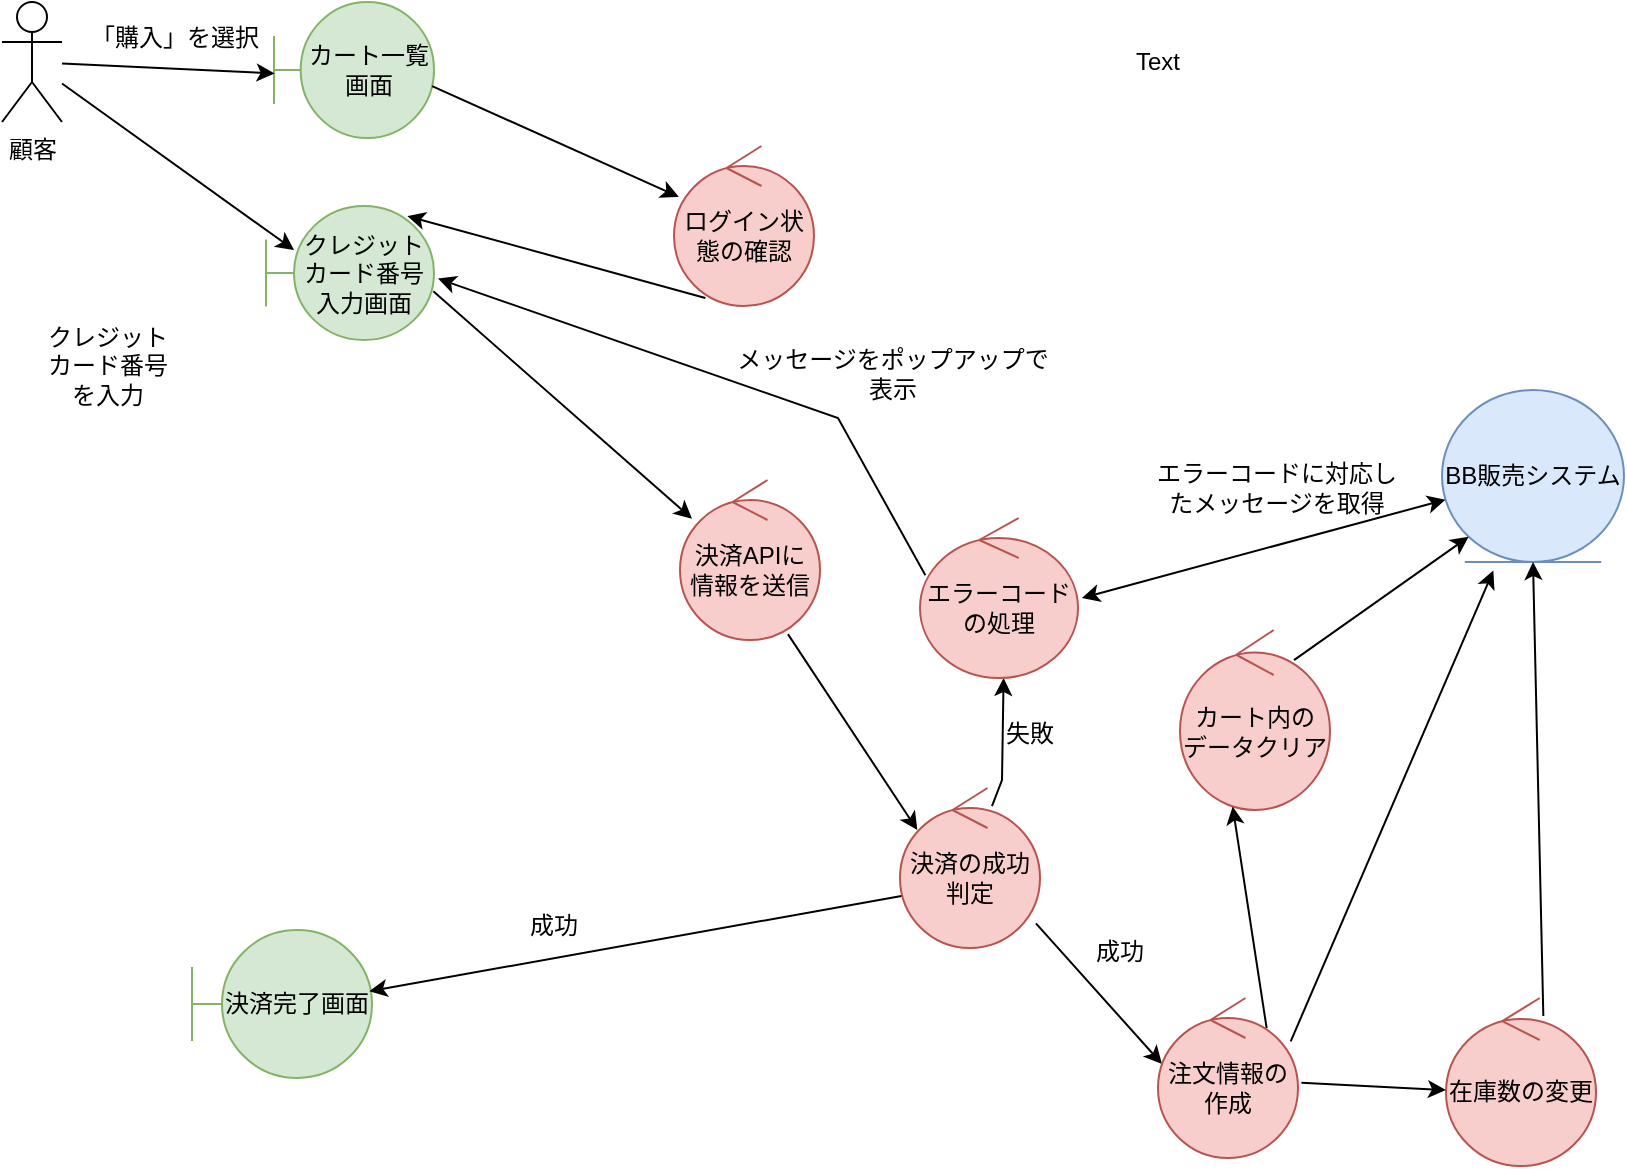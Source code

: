 <mxfile>
    <diagram name="ページ1" id="lOJqmfj-AF2IGyaFZty9">
        <mxGraphModel dx="816" dy="419" grid="0" gridSize="10" guides="1" tooltips="1" connect="1" arrows="1" fold="1" page="1" pageScale="1" pageWidth="827" pageHeight="1169" math="0" shadow="0">
            <root>
                <mxCell id="0"/>
                <mxCell id="1" parent="0"/>
                <mxCell id="XFLWg0oDXKJBOEz6R7yy-1" value="顧客" style="shape=umlActor;verticalLabelPosition=bottom;verticalAlign=top;html=1;outlineConnect=0;" parent="1" vertex="1">
                    <mxGeometry x="71" y="61" width="30" height="60" as="geometry"/>
                </mxCell>
                <mxCell id="XFLWg0oDXKJBOEz6R7yy-2" value="カート一覧画面" style="shape=umlBoundary;whiteSpace=wrap;html=1;fillColor=#d5e8d4;strokeColor=#82b366;" parent="1" vertex="1">
                    <mxGeometry x="207" y="61" width="80" height="68" as="geometry"/>
                </mxCell>
                <mxCell id="XFLWg0oDXKJBOEz6R7yy-3" value="" style="endArrow=classic;html=1;rounded=0;entryX=0.004;entryY=0.525;entryDx=0;entryDy=0;entryPerimeter=0;" parent="1" source="XFLWg0oDXKJBOEz6R7yy-1" target="XFLWg0oDXKJBOEz6R7yy-2" edge="1">
                    <mxGeometry width="50" height="50" relative="1" as="geometry">
                        <mxPoint x="373" y="288" as="sourcePoint"/>
                        <mxPoint x="423" y="238" as="targetPoint"/>
                    </mxGeometry>
                </mxCell>
                <mxCell id="XFLWg0oDXKJBOEz6R7yy-4" value="" style="endArrow=classic;html=1;rounded=0;exitX=0.988;exitY=0.618;exitDx=0;exitDy=0;exitPerimeter=0;" parent="1" source="XFLWg0oDXKJBOEz6R7yy-2" target="XFLWg0oDXKJBOEz6R7yy-5" edge="1">
                    <mxGeometry width="50" height="50" relative="1" as="geometry">
                        <mxPoint x="373" y="288" as="sourcePoint"/>
                        <mxPoint x="441" y="131" as="targetPoint"/>
                    </mxGeometry>
                </mxCell>
                <mxCell id="XFLWg0oDXKJBOEz6R7yy-5" value="ログイン状態の確認" style="ellipse;shape=umlControl;whiteSpace=wrap;html=1;fillColor=#f8cecc;strokeColor=#b85450;" parent="1" vertex="1">
                    <mxGeometry x="407" y="133" width="70" height="80" as="geometry"/>
                </mxCell>
                <mxCell id="XFLWg0oDXKJBOEz6R7yy-8" value="「購入」を選択" style="text;html=1;align=center;verticalAlign=middle;whiteSpace=wrap;rounded=0;" parent="1" vertex="1">
                    <mxGeometry x="112" y="64" width="91" height="30" as="geometry"/>
                </mxCell>
                <mxCell id="XFLWg0oDXKJBOEz6R7yy-13" value="クレジットカード番号入力画面" style="shape=umlBoundary;whiteSpace=wrap;html=1;fillColor=#d5e8d4;strokeColor=#82b366;" parent="1" vertex="1">
                    <mxGeometry x="203" y="163" width="84" height="67" as="geometry"/>
                </mxCell>
                <mxCell id="XFLWg0oDXKJBOEz6R7yy-14" value="" style="endArrow=classic;html=1;rounded=0;exitX=0.224;exitY=0.95;exitDx=0;exitDy=0;exitPerimeter=0;entryX=0.841;entryY=0.075;entryDx=0;entryDy=0;entryPerimeter=0;" parent="1" source="XFLWg0oDXKJBOEz6R7yy-5" target="XFLWg0oDXKJBOEz6R7yy-13" edge="1">
                    <mxGeometry width="50" height="50" relative="1" as="geometry">
                        <mxPoint x="373" y="288" as="sourcePoint"/>
                        <mxPoint x="423" y="238" as="targetPoint"/>
                    </mxGeometry>
                </mxCell>
                <mxCell id="XFLWg0oDXKJBOEz6R7yy-15" value="" style="endArrow=classic;html=1;rounded=0;entryX=0.167;entryY=0.328;entryDx=0;entryDy=0;entryPerimeter=0;" parent="1" source="XFLWg0oDXKJBOEz6R7yy-1" target="XFLWg0oDXKJBOEz6R7yy-13" edge="1">
                    <mxGeometry width="50" height="50" relative="1" as="geometry">
                        <mxPoint x="373" y="288" as="sourcePoint"/>
                        <mxPoint x="423" y="238" as="targetPoint"/>
                    </mxGeometry>
                </mxCell>
                <mxCell id="XFLWg0oDXKJBOEz6R7yy-17" value="決済APIに&lt;div&gt;情報を送信&lt;/div&gt;" style="ellipse;shape=umlControl;whiteSpace=wrap;html=1;fillColor=#f8cecc;strokeColor=#b85450;" parent="1" vertex="1">
                    <mxGeometry x="410" y="300" width="70" height="80" as="geometry"/>
                </mxCell>
                <mxCell id="XFLWg0oDXKJBOEz6R7yy-21" value="" style="endArrow=classic;html=1;rounded=0;exitX=0.996;exitY=0.637;exitDx=0;exitDy=0;exitPerimeter=0;entryX=0.086;entryY=0.242;entryDx=0;entryDy=0;entryPerimeter=0;" parent="1" source="XFLWg0oDXKJBOEz6R7yy-13" target="XFLWg0oDXKJBOEz6R7yy-17" edge="1">
                    <mxGeometry width="50" height="50" relative="1" as="geometry">
                        <mxPoint x="373" y="287" as="sourcePoint"/>
                        <mxPoint x="408" y="386" as="targetPoint"/>
                    </mxGeometry>
                </mxCell>
                <mxCell id="XFLWg0oDXKJBOEz6R7yy-22" value="クレジットカード番号を入力&lt;div&gt;&lt;br&gt;&lt;/div&gt;" style="text;html=1;align=center;verticalAlign=middle;whiteSpace=wrap;rounded=0;" parent="1" vertex="1">
                    <mxGeometry x="89" y="238" width="70" height="24" as="geometry"/>
                </mxCell>
                <mxCell id="XFLWg0oDXKJBOEz6R7yy-23" value="" style="endArrow=classic;html=1;rounded=0;exitX=0.771;exitY=0.963;exitDx=0;exitDy=0;exitPerimeter=0;entryX=0.124;entryY=0.263;entryDx=0;entryDy=0;entryPerimeter=0;" parent="1" source="XFLWg0oDXKJBOEz6R7yy-17" target="XFLWg0oDXKJBOEz6R7yy-24" edge="1">
                    <mxGeometry width="50" height="50" relative="1" as="geometry">
                        <mxPoint x="373" y="287" as="sourcePoint"/>
                        <mxPoint x="597" y="280" as="targetPoint"/>
                    </mxGeometry>
                </mxCell>
                <mxCell id="XFLWg0oDXKJBOEz6R7yy-24" value="決済の成功判定" style="ellipse;shape=umlControl;whiteSpace=wrap;html=1;fillColor=#f8cecc;strokeColor=#b85450;" parent="1" vertex="1">
                    <mxGeometry x="520" y="454" width="70" height="80" as="geometry"/>
                </mxCell>
                <mxCell id="XFLWg0oDXKJBOEz6R7yy-25" value="決済完了画面" style="shape=umlBoundary;whiteSpace=wrap;html=1;fillColor=#d5e8d4;strokeColor=#82b366;" parent="1" vertex="1">
                    <mxGeometry x="166" y="525" width="90" height="74" as="geometry"/>
                </mxCell>
                <mxCell id="XFLWg0oDXKJBOEz6R7yy-26" value="" style="endArrow=classic;html=1;rounded=0;exitX=0.01;exitY=0.675;exitDx=0;exitDy=0;exitPerimeter=0;entryX=0.985;entryY=0.414;entryDx=0;entryDy=0;entryPerimeter=0;" parent="1" source="XFLWg0oDXKJBOEz6R7yy-24" target="XFLWg0oDXKJBOEz6R7yy-25" edge="1">
                    <mxGeometry width="50" height="50" relative="1" as="geometry">
                        <mxPoint x="373" y="387" as="sourcePoint"/>
                        <mxPoint x="423" y="337" as="targetPoint"/>
                    </mxGeometry>
                </mxCell>
                <mxCell id="XFLWg0oDXKJBOEz6R7yy-27" value="成功" style="text;html=1;align=center;verticalAlign=middle;whiteSpace=wrap;rounded=0;" parent="1" vertex="1">
                    <mxGeometry x="308.5" y="502" width="76" height="42" as="geometry"/>
                </mxCell>
                <mxCell id="XFLWg0oDXKJBOEz6R7yy-28" value="" style="endArrow=classic;html=1;rounded=0;entryX=0.529;entryY=1;entryDx=0;entryDy=0;entryPerimeter=0;exitX=0.657;exitY=0.113;exitDx=0;exitDy=0;exitPerimeter=0;" parent="1" source="XFLWg0oDXKJBOEz6R7yy-24" target="XFLWg0oDXKJBOEz6R7yy-29" edge="1">
                    <mxGeometry width="50" height="50" relative="1" as="geometry">
                        <mxPoint x="373" y="387" as="sourcePoint"/>
                        <mxPoint x="345" y="450" as="targetPoint"/>
                        <Array as="points">
                            <mxPoint x="571" y="450"/>
                        </Array>
                    </mxGeometry>
                </mxCell>
                <mxCell id="XFLWg0oDXKJBOEz6R7yy-29" value="エラーコードの処理" style="ellipse;shape=umlControl;whiteSpace=wrap;html=1;fillColor=#f8cecc;strokeColor=#b85450;" parent="1" vertex="1">
                    <mxGeometry x="530" y="319" width="79" height="80" as="geometry"/>
                </mxCell>
                <mxCell id="XFLWg0oDXKJBOEz6R7yy-30" value="BB販売システム" style="ellipse;shape=umlEntity;whiteSpace=wrap;html=1;fillColor=#dae8fc;strokeColor=#6c8ebf;" parent="1" vertex="1">
                    <mxGeometry x="791" y="255" width="91" height="86" as="geometry"/>
                </mxCell>
                <mxCell id="XFLWg0oDXKJBOEz6R7yy-32" value="失敗" style="text;html=1;align=center;verticalAlign=middle;whiteSpace=wrap;rounded=0;" parent="1" vertex="1">
                    <mxGeometry x="555" y="412" width="60" height="30" as="geometry"/>
                </mxCell>
                <mxCell id="XFLWg0oDXKJBOEz6R7yy-33" value="エラーコードに対応したメッセージを取得" style="text;html=1;align=center;verticalAlign=middle;whiteSpace=wrap;rounded=0;" parent="1" vertex="1">
                    <mxGeometry x="643" y="289" width="131" height="30" as="geometry"/>
                </mxCell>
                <mxCell id="XFLWg0oDXKJBOEz6R7yy-35" value="" style="endArrow=classic;startArrow=classic;html=1;rounded=0;exitX=1.024;exitY=0.5;exitDx=0;exitDy=0;exitPerimeter=0;" parent="1" source="XFLWg0oDXKJBOEz6R7yy-29" target="XFLWg0oDXKJBOEz6R7yy-30" edge="1">
                    <mxGeometry width="50" height="50" relative="1" as="geometry">
                        <mxPoint x="555" y="387" as="sourcePoint"/>
                        <mxPoint x="605" y="337" as="targetPoint"/>
                    </mxGeometry>
                </mxCell>
                <mxCell id="XFLWg0oDXKJBOEz6R7yy-36" value="" style="endArrow=classic;html=1;rounded=0;exitX=0.034;exitY=0.358;exitDx=0;exitDy=0;exitPerimeter=0;entryX=1.024;entryY=0.542;entryDx=0;entryDy=0;entryPerimeter=0;" parent="1" source="XFLWg0oDXKJBOEz6R7yy-29" target="XFLWg0oDXKJBOEz6R7yy-13" edge="1">
                    <mxGeometry width="50" height="50" relative="1" as="geometry">
                        <mxPoint x="555" y="387" as="sourcePoint"/>
                        <mxPoint x="323" y="427" as="targetPoint"/>
                        <Array as="points">
                            <mxPoint x="489" y="269"/>
                        </Array>
                    </mxGeometry>
                </mxCell>
                <mxCell id="TAJ6lhDx1A0uZQImCwMc-1" value="メッセージをポップアップで表示" style="text;html=1;align=center;verticalAlign=middle;whiteSpace=wrap;rounded=0;rotation=0;" parent="1" vertex="1">
                    <mxGeometry x="433" y="232" width="167" height="30" as="geometry"/>
                </mxCell>
                <mxCell id="TAJ6lhDx1A0uZQImCwMc-3" value="在庫数の変更" style="ellipse;shape=umlControl;whiteSpace=wrap;html=1;fillColor=#f8cecc;strokeColor=#b85450;" parent="1" vertex="1">
                    <mxGeometry x="793" y="559" width="75" height="84" as="geometry"/>
                </mxCell>
                <mxCell id="TAJ6lhDx1A0uZQImCwMc-6" value="" style="endArrow=classic;html=1;rounded=0;exitX=0.971;exitY=0.846;exitDx=0;exitDy=0;exitPerimeter=0;" parent="1" source="XFLWg0oDXKJBOEz6R7yy-24" edge="1">
                    <mxGeometry width="50" height="50" relative="1" as="geometry">
                        <mxPoint x="444" y="388" as="sourcePoint"/>
                        <mxPoint x="651" y="592" as="targetPoint"/>
                    </mxGeometry>
                </mxCell>
                <mxCell id="TAJ6lhDx1A0uZQImCwMc-7" value="成功" style="text;html=1;align=center;verticalAlign=middle;whiteSpace=wrap;rounded=0;" parent="1" vertex="1">
                    <mxGeometry x="600" y="521" width="60" height="30" as="geometry"/>
                </mxCell>
                <mxCell id="TAJ6lhDx1A0uZQImCwMc-9" value="" style="endArrow=classic;html=1;rounded=0;entryX=0.5;entryY=1;entryDx=0;entryDy=0;exitX=0.649;exitY=0.107;exitDx=0;exitDy=0;exitPerimeter=0;" parent="1" source="TAJ6lhDx1A0uZQImCwMc-3" target="XFLWg0oDXKJBOEz6R7yy-30" edge="1">
                    <mxGeometry width="50" height="50" relative="1" as="geometry">
                        <mxPoint x="822" y="461" as="sourcePoint"/>
                        <mxPoint x="494" y="338" as="targetPoint"/>
                    </mxGeometry>
                </mxCell>
                <mxCell id="TAJ6lhDx1A0uZQImCwMc-12" value="カート内の&lt;div&gt;データクリア&lt;/div&gt;" style="ellipse;shape=umlControl;whiteSpace=wrap;html=1;fillColor=#f8cecc;strokeColor=#b85450;" parent="1" vertex="1">
                    <mxGeometry x="660" y="375" width="75" height="90" as="geometry"/>
                </mxCell>
                <mxCell id="TAJ6lhDx1A0uZQImCwMc-15" value="" style="endArrow=classic;html=1;rounded=0;exitX=0.76;exitY=0.167;exitDx=0;exitDy=0;exitPerimeter=0;entryX=0;entryY=1;entryDx=0;entryDy=0;" parent="1" source="TAJ6lhDx1A0uZQImCwMc-12" target="XFLWg0oDXKJBOEz6R7yy-30" edge="1">
                    <mxGeometry width="50" height="50" relative="1" as="geometry">
                        <mxPoint x="507" y="496" as="sourcePoint"/>
                        <mxPoint x="557" y="446" as="targetPoint"/>
                    </mxGeometry>
                </mxCell>
                <mxCell id="TAJ6lhDx1A0uZQImCwMc-16" value="" style="endArrow=classic;html=1;rounded=0;exitX=0.776;exitY=0.188;exitDx=0;exitDy=0;exitPerimeter=0;entryX=0.351;entryY=0.981;entryDx=0;entryDy=0;entryPerimeter=0;" parent="1" source="5" target="TAJ6lhDx1A0uZQImCwMc-12" edge="1">
                    <mxGeometry width="50" height="50" relative="1" as="geometry">
                        <mxPoint x="486" y="396" as="sourcePoint"/>
                        <mxPoint x="703" y="480" as="targetPoint"/>
                    </mxGeometry>
                </mxCell>
                <mxCell id="4" value="Text" style="text;html=1;align=center;verticalAlign=middle;whiteSpace=wrap;rounded=0;" parent="1" vertex="1">
                    <mxGeometry x="619" y="76" width="60" height="30" as="geometry"/>
                </mxCell>
                <mxCell id="5" value="注文情報の作成" style="ellipse;shape=umlControl;whiteSpace=wrap;html=1;fillColor=#f8cecc;strokeColor=#b85450;" vertex="1" parent="1">
                    <mxGeometry x="649" y="559" width="70" height="80" as="geometry"/>
                </mxCell>
                <mxCell id="6" value="" style="endArrow=classic;html=1;exitX=1.024;exitY=0.529;exitDx=0;exitDy=0;exitPerimeter=0;entryX=0;entryY=0.548;entryDx=0;entryDy=0;entryPerimeter=0;" edge="1" parent="1" source="5" target="TAJ6lhDx1A0uZQImCwMc-3">
                    <mxGeometry width="50" height="50" relative="1" as="geometry">
                        <mxPoint x="677" y="543" as="sourcePoint"/>
                        <mxPoint x="727" y="493" as="targetPoint"/>
                    </mxGeometry>
                </mxCell>
                <mxCell id="7" value="" style="endArrow=classic;html=1;exitX=0.948;exitY=0.271;exitDx=0;exitDy=0;exitPerimeter=0;entryX=0.282;entryY=1.05;entryDx=0;entryDy=0;entryPerimeter=0;" edge="1" parent="1" source="5" target="XFLWg0oDXKJBOEz6R7yy-30">
                    <mxGeometry width="50" height="50" relative="1" as="geometry">
                        <mxPoint x="677" y="543" as="sourcePoint"/>
                        <mxPoint x="727" y="493" as="targetPoint"/>
                    </mxGeometry>
                </mxCell>
            </root>
        </mxGraphModel>
    </diagram>
</mxfile>